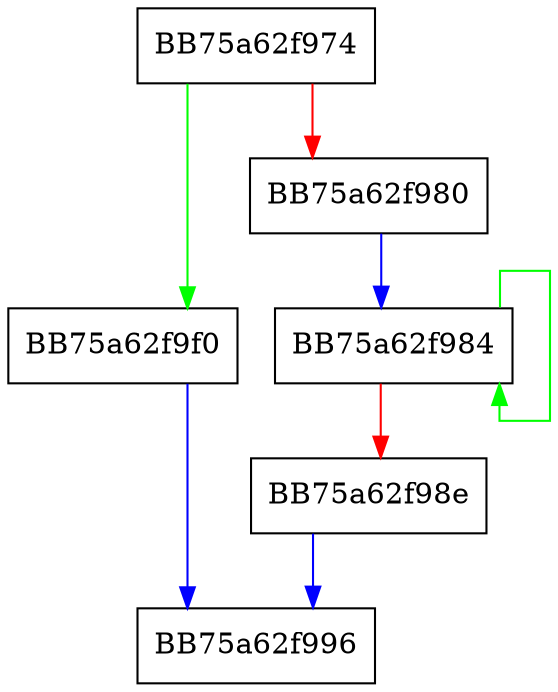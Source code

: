 digraph WPP_SF_Sii {
  node [shape="box"];
  graph [splines=ortho];
  BB75a62f974 -> BB75a62f9f0 [color="green"];
  BB75a62f974 -> BB75a62f980 [color="red"];
  BB75a62f980 -> BB75a62f984 [color="blue"];
  BB75a62f984 -> BB75a62f984 [color="green"];
  BB75a62f984 -> BB75a62f98e [color="red"];
  BB75a62f98e -> BB75a62f996 [color="blue"];
  BB75a62f9f0 -> BB75a62f996 [color="blue"];
}